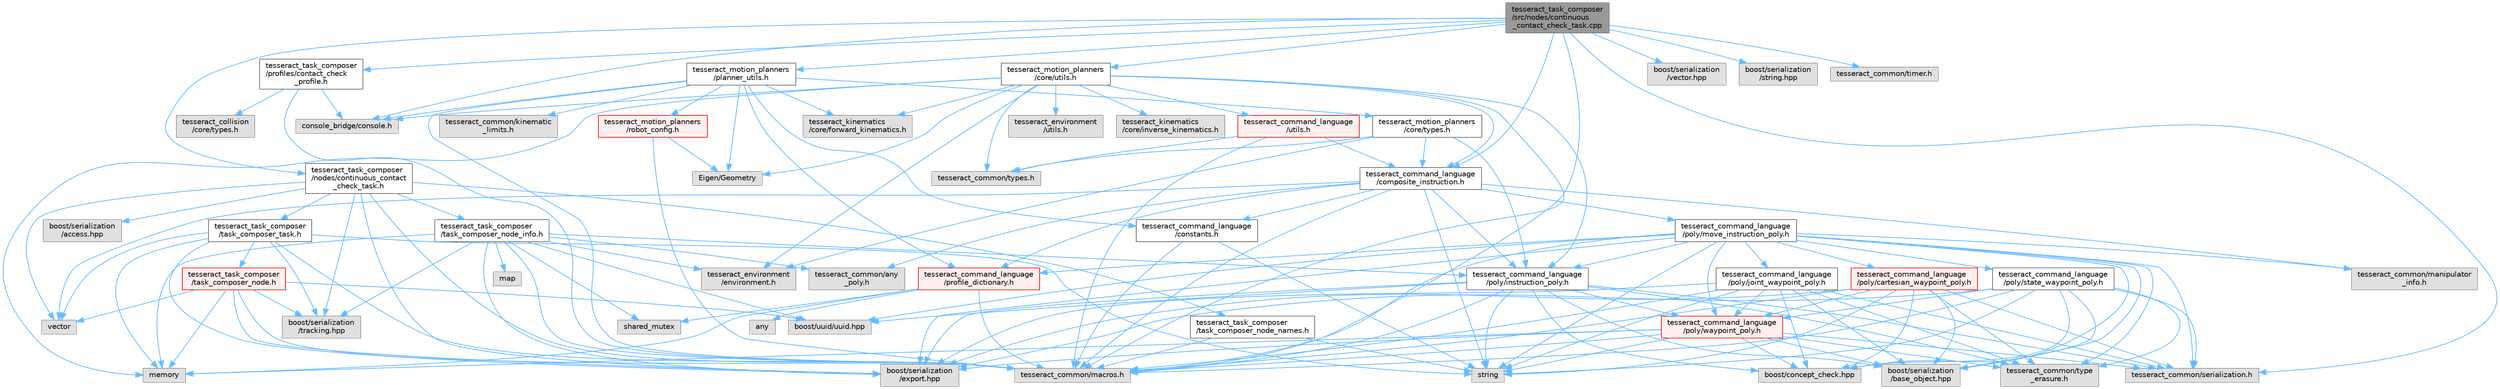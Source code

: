digraph "tesseract_task_composer/src/nodes/continuous_contact_check_task.cpp"
{
 // LATEX_PDF_SIZE
  bgcolor="transparent";
  edge [fontname=Helvetica,fontsize=10,labelfontname=Helvetica,labelfontsize=10];
  node [fontname=Helvetica,fontsize=10,shape=box,height=0.2,width=0.4];
  Node1 [label="tesseract_task_composer\l/src/nodes/continuous\l_contact_check_task.cpp",height=0.2,width=0.4,color="gray40", fillcolor="grey60", style="filled", fontcolor="black",tooltip="Continuous collision check trajectory."];
  Node1 -> Node2 [color="steelblue1",style="solid"];
  Node2 [label="tesseract_common/macros.h",height=0.2,width=0.4,color="grey60", fillcolor="#E0E0E0", style="filled",tooltip=" "];
  Node1 -> Node3 [color="steelblue1",style="solid"];
  Node3 [label="boost/serialization\l/vector.hpp",height=0.2,width=0.4,color="grey60", fillcolor="#E0E0E0", style="filled",tooltip=" "];
  Node1 -> Node4 [color="steelblue1",style="solid"];
  Node4 [label="boost/serialization\l/string.hpp",height=0.2,width=0.4,color="grey60", fillcolor="#E0E0E0", style="filled",tooltip=" "];
  Node1 -> Node5 [color="steelblue1",style="solid"];
  Node5 [label="console_bridge/console.h",height=0.2,width=0.4,color="grey60", fillcolor="#E0E0E0", style="filled",tooltip=" "];
  Node1 -> Node6 [color="steelblue1",style="solid"];
  Node6 [label="tesseract_common/timer.h",height=0.2,width=0.4,color="grey60", fillcolor="#E0E0E0", style="filled",tooltip=" "];
  Node1 -> Node7 [color="steelblue1",style="solid"];
  Node7 [label="tesseract_task_composer\l/nodes/continuous_contact\l_check_task.h",height=0.2,width=0.4,color="grey40", fillcolor="white", style="filled",URL="$d0/d58/continuous__contact__check__task_8h.html",tooltip="Continuous Collision check trajectory task."];
  Node7 -> Node2 [color="steelblue1",style="solid"];
  Node7 -> Node8 [color="steelblue1",style="solid"];
  Node8 [label="boost/serialization\l/access.hpp",height=0.2,width=0.4,color="grey60", fillcolor="#E0E0E0", style="filled",tooltip=" "];
  Node7 -> Node9 [color="steelblue1",style="solid"];
  Node9 [label="vector",height=0.2,width=0.4,color="grey60", fillcolor="#E0E0E0", style="filled",tooltip=" "];
  Node7 -> Node10 [color="steelblue1",style="solid"];
  Node10 [label="tesseract_task_composer\l/task_composer_task.h",height=0.2,width=0.4,color="grey40", fillcolor="white", style="filled",URL="$da/d71/task__composer__task_8h.html",tooltip="A task in the pipeline."];
  Node10 -> Node2 [color="steelblue1",style="solid"];
  Node10 -> Node11 [color="steelblue1",style="solid"];
  Node11 [label="string",height=0.2,width=0.4,color="grey60", fillcolor="#E0E0E0", style="filled",tooltip=" "];
  Node10 -> Node9 [color="steelblue1",style="solid"];
  Node10 -> Node12 [color="steelblue1",style="solid"];
  Node12 [label="memory",height=0.2,width=0.4,color="grey60", fillcolor="#E0E0E0", style="filled",tooltip=" "];
  Node10 -> Node13 [color="steelblue1",style="solid"];
  Node13 [label="tesseract_task_composer\l/task_composer_node.h",height=0.2,width=0.4,color="red", fillcolor="#FFF0F0", style="filled",URL="$da/dbe/task__composer__node_8h.html",tooltip="A node in the pipeline."];
  Node13 -> Node2 [color="steelblue1",style="solid"];
  Node13 -> Node12 [color="steelblue1",style="solid"];
  Node13 -> Node9 [color="steelblue1",style="solid"];
  Node13 -> Node14 [color="steelblue1",style="solid"];
  Node14 [label="boost/uuid/uuid.hpp",height=0.2,width=0.4,color="grey60", fillcolor="#E0E0E0", style="filled",tooltip=" "];
  Node13 -> Node26 [color="steelblue1",style="solid"];
  Node26 [label="boost/serialization\l/export.hpp",height=0.2,width=0.4,color="grey60", fillcolor="#E0E0E0", style="filled",tooltip=" "];
  Node13 -> Node27 [color="steelblue1",style="solid"];
  Node27 [label="boost/serialization\l/tracking.hpp",height=0.2,width=0.4,color="grey60", fillcolor="#E0E0E0", style="filled",tooltip=" "];
  Node10 -> Node26 [color="steelblue1",style="solid"];
  Node10 -> Node27 [color="steelblue1",style="solid"];
  Node7 -> Node28 [color="steelblue1",style="solid"];
  Node28 [label="tesseract_task_composer\l/task_composer_node_info.h",height=0.2,width=0.4,color="grey40", fillcolor="white", style="filled",URL="$d7/d2c/task__composer__node__info_8h.html",tooltip="Task composer node info."];
  Node28 -> Node2 [color="steelblue1",style="solid"];
  Node28 -> Node12 [color="steelblue1",style="solid"];
  Node28 -> Node23 [color="steelblue1",style="solid"];
  Node23 [label="shared_mutex",height=0.2,width=0.4,color="grey60", fillcolor="#E0E0E0", style="filled",tooltip=" "];
  Node28 -> Node29 [color="steelblue1",style="solid"];
  Node29 [label="map",height=0.2,width=0.4,color="grey60", fillcolor="#E0E0E0", style="filled",tooltip=" "];
  Node28 -> Node14 [color="steelblue1",style="solid"];
  Node28 -> Node30 [color="steelblue1",style="solid"];
  Node30 [label="tesseract_environment\l/environment.h",height=0.2,width=0.4,color="grey60", fillcolor="#E0E0E0", style="filled",tooltip=" "];
  Node28 -> Node31 [color="steelblue1",style="solid"];
  Node31 [label="tesseract_command_language\l/poly/instruction_poly.h",height=0.2,width=0.4,color="grey40", fillcolor="white", style="filled",URL="$d1/db1/instruction__poly_8h.html",tooltip=" "];
  Node31 -> Node2 [color="steelblue1",style="solid"];
  Node31 -> Node11 [color="steelblue1",style="solid"];
  Node31 -> Node32 [color="steelblue1",style="solid"];
  Node32 [label="boost/serialization\l/base_object.hpp",height=0.2,width=0.4,color="grey60", fillcolor="#E0E0E0", style="filled",tooltip=" "];
  Node31 -> Node26 [color="steelblue1",style="solid"];
  Node31 -> Node33 [color="steelblue1",style="solid"];
  Node33 [label="boost/concept_check.hpp",height=0.2,width=0.4,color="grey60", fillcolor="#E0E0E0", style="filled",tooltip=" "];
  Node31 -> Node14 [color="steelblue1",style="solid"];
  Node31 -> Node34 [color="steelblue1",style="solid"];
  Node34 [label="tesseract_command_language\l/poly/waypoint_poly.h",height=0.2,width=0.4,color="red", fillcolor="#FFF0F0", style="filled",URL="$d3/dc4/waypoint__poly_8h.html",tooltip=" "];
  Node34 -> Node2 [color="steelblue1",style="solid"];
  Node34 -> Node12 [color="steelblue1",style="solid"];
  Node34 -> Node11 [color="steelblue1",style="solid"];
  Node34 -> Node32 [color="steelblue1",style="solid"];
  Node34 -> Node26 [color="steelblue1",style="solid"];
  Node34 -> Node33 [color="steelblue1",style="solid"];
  Node34 -> Node35 [color="steelblue1",style="solid"];
  Node35 [label="tesseract_common/serialization.h",height=0.2,width=0.4,color="grey60", fillcolor="#E0E0E0", style="filled",tooltip=" "];
  Node34 -> Node36 [color="steelblue1",style="solid"];
  Node36 [label="tesseract_common/type\l_erasure.h",height=0.2,width=0.4,color="grey60", fillcolor="#E0E0E0", style="filled",tooltip=" "];
  Node31 -> Node35 [color="steelblue1",style="solid"];
  Node31 -> Node36 [color="steelblue1",style="solid"];
  Node28 -> Node25 [color="steelblue1",style="solid"];
  Node25 [label="tesseract_common/any\l_poly.h",height=0.2,width=0.4,color="grey60", fillcolor="#E0E0E0", style="filled",tooltip=" "];
  Node28 -> Node26 [color="steelblue1",style="solid"];
  Node28 -> Node27 [color="steelblue1",style="solid"];
  Node7 -> Node38 [color="steelblue1",style="solid"];
  Node38 [label="tesseract_task_composer\l/task_composer_node_names.h",height=0.2,width=0.4,color="grey40", fillcolor="white", style="filled",URL="$d3/da7/task__composer__node__names_8h.html",tooltip="Contains default node names."];
  Node38 -> Node2 [color="steelblue1",style="solid"];
  Node38 -> Node11 [color="steelblue1",style="solid"];
  Node7 -> Node26 [color="steelblue1",style="solid"];
  Node7 -> Node27 [color="steelblue1",style="solid"];
  Node1 -> Node39 [color="steelblue1",style="solid"];
  Node39 [label="tesseract_task_composer\l/profiles/contact_check\l_profile.h",height=0.2,width=0.4,color="grey40", fillcolor="white", style="filled",URL="$d2/d53/contact__check__profile_8h.html",tooltip="Contact check trajectory profile."];
  Node39 -> Node2 [color="steelblue1",style="solid"];
  Node39 -> Node5 [color="steelblue1",style="solid"];
  Node39 -> Node40 [color="steelblue1",style="solid"];
  Node40 [label="tesseract_collision\l/core/types.h",height=0.2,width=0.4,color="grey60", fillcolor="#E0E0E0", style="filled",tooltip=" "];
  Node1 -> Node41 [color="steelblue1",style="solid"];
  Node41 [label="tesseract_command_language\l/composite_instruction.h",height=0.2,width=0.4,color="grey40", fillcolor="white", style="filled",URL="$d5/df7/composite__instruction_8h.html",tooltip=" "];
  Node41 -> Node2 [color="steelblue1",style="solid"];
  Node41 -> Node9 [color="steelblue1",style="solid"];
  Node41 -> Node11 [color="steelblue1",style="solid"];
  Node41 -> Node31 [color="steelblue1",style="solid"];
  Node41 -> Node42 [color="steelblue1",style="solid"];
  Node42 [label="tesseract_command_language\l/poly/move_instruction_poly.h",height=0.2,width=0.4,color="grey40", fillcolor="white", style="filled",URL="$dc/df1/move__instruction__poly_8h.html",tooltip="The move instruction interface."];
  Node42 -> Node2 [color="steelblue1",style="solid"];
  Node42 -> Node11 [color="steelblue1",style="solid"];
  Node42 -> Node32 [color="steelblue1",style="solid"];
  Node42 -> Node26 [color="steelblue1",style="solid"];
  Node42 -> Node33 [color="steelblue1",style="solid"];
  Node42 -> Node14 [color="steelblue1",style="solid"];
  Node42 -> Node31 [color="steelblue1",style="solid"];
  Node42 -> Node43 [color="steelblue1",style="solid"];
  Node43 [label="tesseract_command_language\l/poly/cartesian_waypoint_poly.h",height=0.2,width=0.4,color="red", fillcolor="#FFF0F0", style="filled",URL="$d7/df9/cartesian__waypoint__poly_8h.html",tooltip="The cartesian waypoint interface."];
  Node43 -> Node2 [color="steelblue1",style="solid"];
  Node43 -> Node11 [color="steelblue1",style="solid"];
  Node43 -> Node32 [color="steelblue1",style="solid"];
  Node43 -> Node26 [color="steelblue1",style="solid"];
  Node43 -> Node33 [color="steelblue1",style="solid"];
  Node43 -> Node34 [color="steelblue1",style="solid"];
  Node43 -> Node35 [color="steelblue1",style="solid"];
  Node43 -> Node36 [color="steelblue1",style="solid"];
  Node42 -> Node45 [color="steelblue1",style="solid"];
  Node45 [label="tesseract_command_language\l/poly/joint_waypoint_poly.h",height=0.2,width=0.4,color="grey40", fillcolor="white", style="filled",URL="$d1/d66/joint__waypoint__poly_8h.html",tooltip="The joint waypoint interface."];
  Node45 -> Node2 [color="steelblue1",style="solid"];
  Node45 -> Node11 [color="steelblue1",style="solid"];
  Node45 -> Node32 [color="steelblue1",style="solid"];
  Node45 -> Node26 [color="steelblue1",style="solid"];
  Node45 -> Node33 [color="steelblue1",style="solid"];
  Node45 -> Node34 [color="steelblue1",style="solid"];
  Node45 -> Node35 [color="steelblue1",style="solid"];
  Node45 -> Node36 [color="steelblue1",style="solid"];
  Node42 -> Node46 [color="steelblue1",style="solid"];
  Node46 [label="tesseract_command_language\l/poly/state_waypoint_poly.h",height=0.2,width=0.4,color="grey40", fillcolor="white", style="filled",URL="$d7/d22/state__waypoint__poly_8h.html",tooltip="The state waypoint interface."];
  Node46 -> Node2 [color="steelblue1",style="solid"];
  Node46 -> Node11 [color="steelblue1",style="solid"];
  Node46 -> Node32 [color="steelblue1",style="solid"];
  Node46 -> Node26 [color="steelblue1",style="solid"];
  Node46 -> Node33 [color="steelblue1",style="solid"];
  Node46 -> Node34 [color="steelblue1",style="solid"];
  Node46 -> Node35 [color="steelblue1",style="solid"];
  Node46 -> Node36 [color="steelblue1",style="solid"];
  Node42 -> Node34 [color="steelblue1",style="solid"];
  Node42 -> Node17 [color="steelblue1",style="solid"];
  Node17 [label="tesseract_command_language\l/profile_dictionary.h",height=0.2,width=0.4,color="red", fillcolor="#FFF0F0", style="filled",URL="$dd/dd6/profile__dictionary_8h.html",tooltip="This is a profile dictionary for storing all profiles."];
  Node17 -> Node2 [color="steelblue1",style="solid"];
  Node17 -> Node18 [color="steelblue1",style="solid"];
  Node18 [label="any",height=0.2,width=0.4,color="grey60", fillcolor="#E0E0E0", style="filled",tooltip=" "];
  Node17 -> Node12 [color="steelblue1",style="solid"];
  Node17 -> Node23 [color="steelblue1",style="solid"];
  Node42 -> Node47 [color="steelblue1",style="solid"];
  Node47 [label="tesseract_common/manipulator\l_info.h",height=0.2,width=0.4,color="grey60", fillcolor="#E0E0E0", style="filled",tooltip=" "];
  Node42 -> Node35 [color="steelblue1",style="solid"];
  Node42 -> Node36 [color="steelblue1",style="solid"];
  Node41 -> Node48 [color="steelblue1",style="solid"];
  Node48 [label="tesseract_command_language\l/constants.h",height=0.2,width=0.4,color="grey40", fillcolor="white", style="filled",URL="$d2/d6f/constants_8h.html",tooltip="Containst Tesseract Command Language constants."];
  Node48 -> Node2 [color="steelblue1",style="solid"];
  Node48 -> Node11 [color="steelblue1",style="solid"];
  Node41 -> Node17 [color="steelblue1",style="solid"];
  Node41 -> Node47 [color="steelblue1",style="solid"];
  Node41 -> Node25 [color="steelblue1",style="solid"];
  Node1 -> Node49 [color="steelblue1",style="solid"];
  Node49 [label="tesseract_motion_planners\l/core/utils.h",height=0.2,width=0.4,color="grey40", fillcolor="white", style="filled",URL="$d9/d8b/tesseract__motion__planners_2core_2include_2tesseract__motion__planners_2core_2utils_8h.html",tooltip="Planner utility functions."];
  Node49 -> Node2 [color="steelblue1",style="solid"];
  Node49 -> Node50 [color="steelblue1",style="solid"];
  Node50 [label="Eigen/Geometry",height=0.2,width=0.4,color="grey60", fillcolor="#E0E0E0", style="filled",tooltip=" "];
  Node49 -> Node12 [color="steelblue1",style="solid"];
  Node49 -> Node5 [color="steelblue1",style="solid"];
  Node49 -> Node30 [color="steelblue1",style="solid"];
  Node49 -> Node51 [color="steelblue1",style="solid"];
  Node51 [label="tesseract_environment\l/utils.h",height=0.2,width=0.4,color="grey60", fillcolor="#E0E0E0", style="filled",tooltip=" "];
  Node49 -> Node52 [color="steelblue1",style="solid"];
  Node52 [label="tesseract_kinematics\l/core/forward_kinematics.h",height=0.2,width=0.4,color="grey60", fillcolor="#E0E0E0", style="filled",tooltip=" "];
  Node49 -> Node53 [color="steelblue1",style="solid"];
  Node53 [label="tesseract_kinematics\l/core/inverse_kinematics.h",height=0.2,width=0.4,color="grey60", fillcolor="#E0E0E0", style="filled",tooltip=" "];
  Node49 -> Node31 [color="steelblue1",style="solid"];
  Node49 -> Node41 [color="steelblue1",style="solid"];
  Node49 -> Node54 [color="steelblue1",style="solid"];
  Node54 [label="tesseract_command_language\l/utils.h",height=0.2,width=0.4,color="red", fillcolor="#FFF0F0", style="filled",URL="$d6/d75/tesseract__command__language_2include_2tesseract__command__language_2utils_8h.html",tooltip=" "];
  Node54 -> Node2 [color="steelblue1",style="solid"];
  Node54 -> Node41 [color="steelblue1",style="solid"];
  Node54 -> Node56 [color="steelblue1",style="solid"];
  Node56 [label="tesseract_common/types.h",height=0.2,width=0.4,color="grey60", fillcolor="#E0E0E0", style="filled",tooltip=" "];
  Node49 -> Node56 [color="steelblue1",style="solid"];
  Node1 -> Node57 [color="steelblue1",style="solid"];
  Node57 [label="tesseract_motion_planners\l/planner_utils.h",height=0.2,width=0.4,color="grey40", fillcolor="white", style="filled",URL="$da/de3/planner__utils_8h.html",tooltip=" "];
  Node57 -> Node2 [color="steelblue1",style="solid"];
  Node57 -> Node50 [color="steelblue1",style="solid"];
  Node57 -> Node5 [color="steelblue1",style="solid"];
  Node57 -> Node48 [color="steelblue1",style="solid"];
  Node57 -> Node52 [color="steelblue1",style="solid"];
  Node57 -> Node58 [color="steelblue1",style="solid"];
  Node58 [label="tesseract_common/kinematic\l_limits.h",height=0.2,width=0.4,color="grey60", fillcolor="#E0E0E0", style="filled",tooltip=" "];
  Node57 -> Node59 [color="steelblue1",style="solid"];
  Node59 [label="tesseract_motion_planners\l/robot_config.h",height=0.2,width=0.4,color="red", fillcolor="#FFF0F0", style="filled",URL="$d2/d80/robot__config_8h.html",tooltip=" "];
  Node59 -> Node2 [color="steelblue1",style="solid"];
  Node59 -> Node50 [color="steelblue1",style="solid"];
  Node57 -> Node61 [color="steelblue1",style="solid"];
  Node61 [label="tesseract_motion_planners\l/core/types.h",height=0.2,width=0.4,color="grey40", fillcolor="white", style="filled",URL="$d1/d6d/tesseract__motion__planners_2core_2include_2tesseract__motion__planners_2core_2types_8h.html",tooltip=" "];
  Node61 -> Node30 [color="steelblue1",style="solid"];
  Node61 -> Node56 [color="steelblue1",style="solid"];
  Node61 -> Node31 [color="steelblue1",style="solid"];
  Node61 -> Node41 [color="steelblue1",style="solid"];
  Node57 -> Node17 [color="steelblue1",style="solid"];
  Node1 -> Node35 [color="steelblue1",style="solid"];
}
